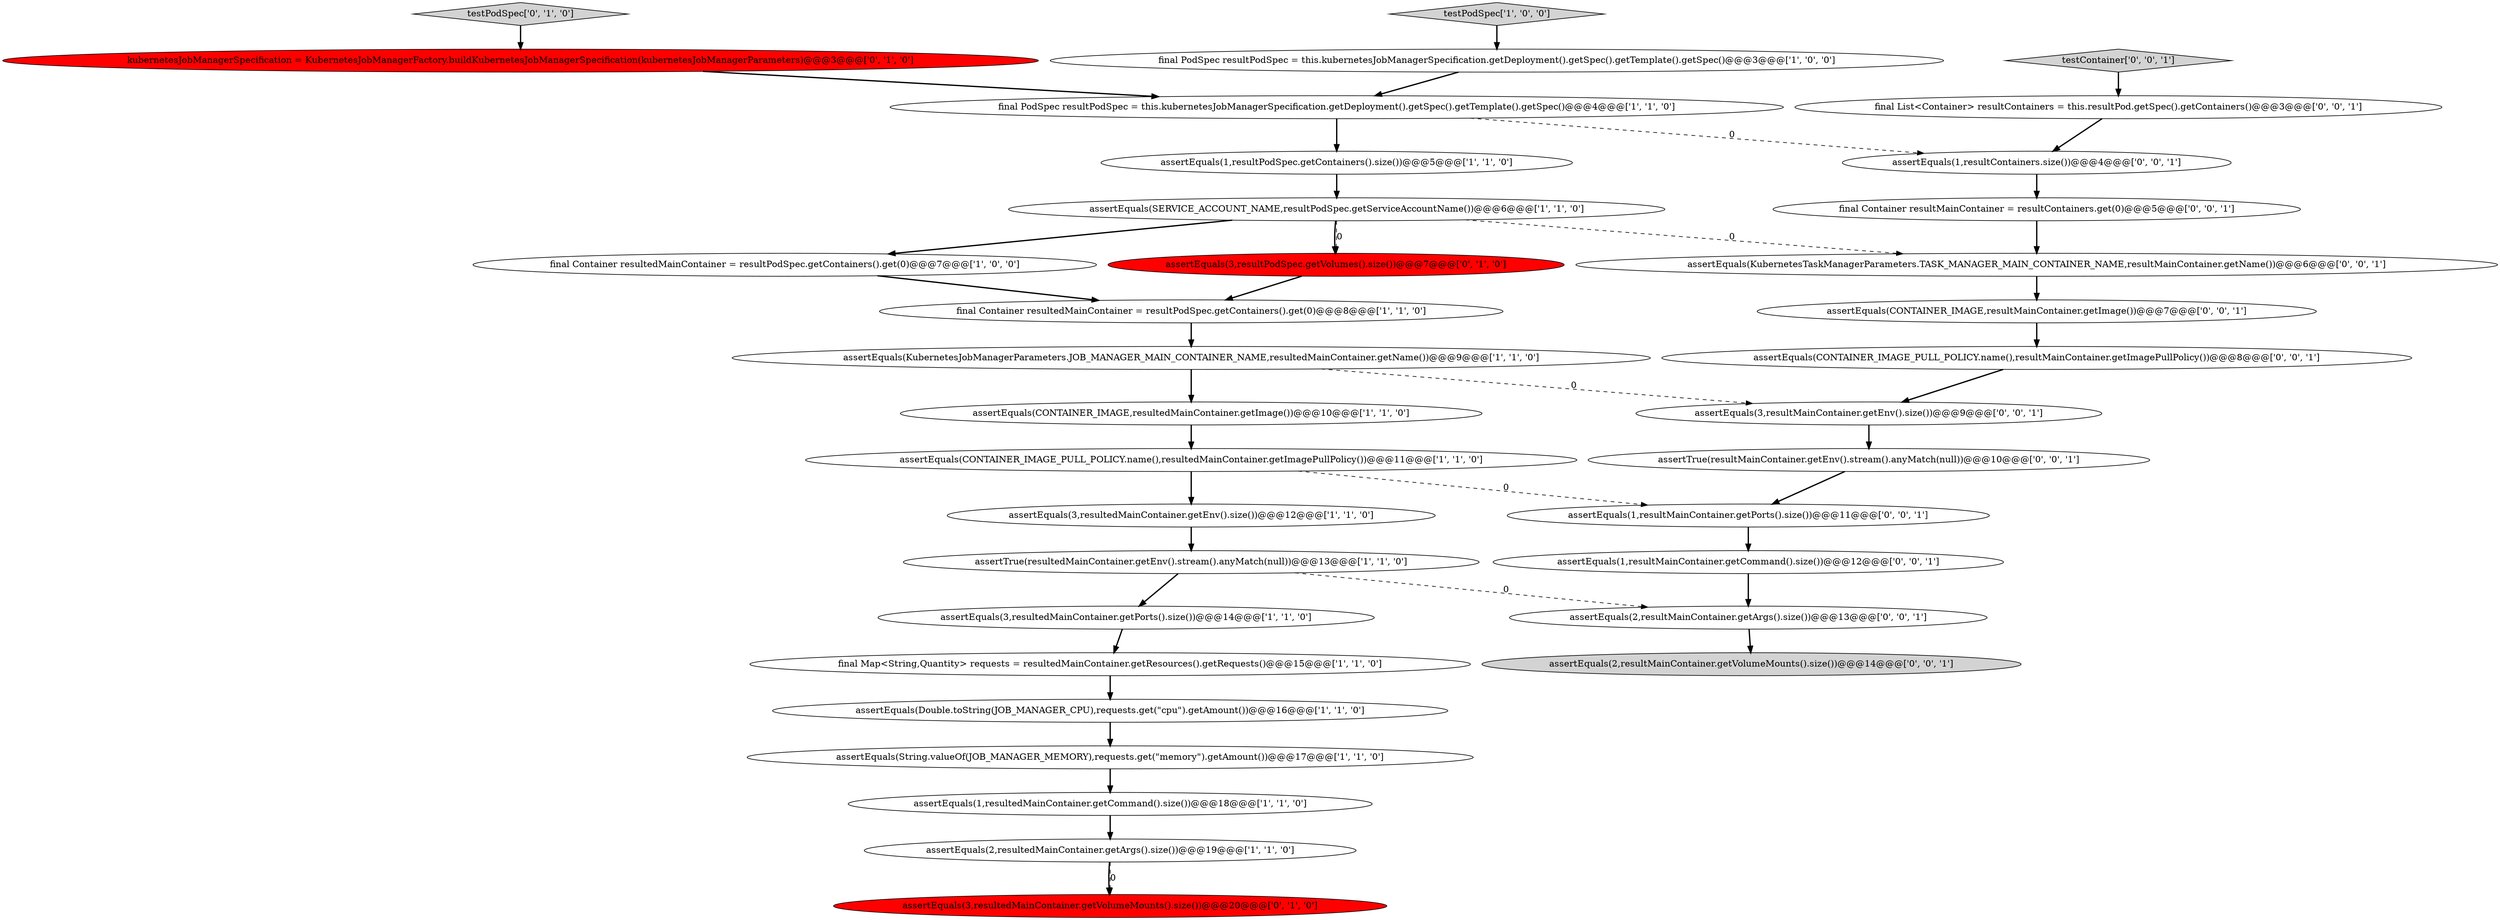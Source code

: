 digraph {
8 [style = filled, label = "final Container resultedMainContainer = resultPodSpec.getContainers().get(0)@@@7@@@['1', '0', '0']", fillcolor = white, shape = ellipse image = "AAA0AAABBB1BBB"];
20 [style = filled, label = "assertEquals(3,resultPodSpec.getVolumes().size())@@@7@@@['0', '1', '0']", fillcolor = red, shape = ellipse image = "AAA1AAABBB2BBB"];
15 [style = filled, label = "final Container resultedMainContainer = resultPodSpec.getContainers().get(0)@@@8@@@['1', '1', '0']", fillcolor = white, shape = ellipse image = "AAA0AAABBB1BBB"];
28 [style = filled, label = "assertEquals(2,resultMainContainer.getArgs().size())@@@13@@@['0', '0', '1']", fillcolor = white, shape = ellipse image = "AAA0AAABBB3BBB"];
19 [style = filled, label = "testPodSpec['0', '1', '0']", fillcolor = lightgray, shape = diamond image = "AAA0AAABBB2BBB"];
11 [style = filled, label = "assertEquals(CONTAINER_IMAGE_PULL_POLICY.name(),resultedMainContainer.getImagePullPolicy())@@@11@@@['1', '1', '0']", fillcolor = white, shape = ellipse image = "AAA0AAABBB1BBB"];
23 [style = filled, label = "final Container resultMainContainer = resultContainers.get(0)@@@5@@@['0', '0', '1']", fillcolor = white, shape = ellipse image = "AAA0AAABBB3BBB"];
34 [style = filled, label = "assertEquals(KubernetesTaskManagerParameters.TASK_MANAGER_MAIN_CONTAINER_NAME,resultMainContainer.getName())@@@6@@@['0', '0', '1']", fillcolor = white, shape = ellipse image = "AAA0AAABBB3BBB"];
24 [style = filled, label = "assertEquals(1,resultContainers.size())@@@4@@@['0', '0', '1']", fillcolor = white, shape = ellipse image = "AAA0AAABBB3BBB"];
22 [style = filled, label = "testContainer['0', '0', '1']", fillcolor = lightgray, shape = diamond image = "AAA0AAABBB3BBB"];
4 [style = filled, label = "assertEquals(1,resultedMainContainer.getCommand().size())@@@18@@@['1', '1', '0']", fillcolor = white, shape = ellipse image = "AAA0AAABBB1BBB"];
0 [style = filled, label = "assertEquals(KubernetesJobManagerParameters.JOB_MANAGER_MAIN_CONTAINER_NAME,resultedMainContainer.getName())@@@9@@@['1', '1', '0']", fillcolor = white, shape = ellipse image = "AAA0AAABBB1BBB"];
6 [style = filled, label = "assertEquals(CONTAINER_IMAGE,resultedMainContainer.getImage())@@@10@@@['1', '1', '0']", fillcolor = white, shape = ellipse image = "AAA0AAABBB1BBB"];
5 [style = filled, label = "testPodSpec['1', '0', '0']", fillcolor = lightgray, shape = diamond image = "AAA0AAABBB1BBB"];
33 [style = filled, label = "assertEquals(CONTAINER_IMAGE,resultMainContainer.getImage())@@@7@@@['0', '0', '1']", fillcolor = white, shape = ellipse image = "AAA0AAABBB3BBB"];
1 [style = filled, label = "assertEquals(1,resultPodSpec.getContainers().size())@@@5@@@['1', '1', '0']", fillcolor = white, shape = ellipse image = "AAA0AAABBB1BBB"];
3 [style = filled, label = "assertTrue(resultedMainContainer.getEnv().stream().anyMatch(null))@@@13@@@['1', '1', '0']", fillcolor = white, shape = ellipse image = "AAA0AAABBB1BBB"];
12 [style = filled, label = "final Map<String,Quantity> requests = resultedMainContainer.getResources().getRequests()@@@15@@@['1', '1', '0']", fillcolor = white, shape = ellipse image = "AAA0AAABBB1BBB"];
14 [style = filled, label = "assertEquals(Double.toString(JOB_MANAGER_CPU),requests.get(\"cpu\").getAmount())@@@16@@@['1', '1', '0']", fillcolor = white, shape = ellipse image = "AAA0AAABBB1BBB"];
30 [style = filled, label = "assertEquals(3,resultMainContainer.getEnv().size())@@@9@@@['0', '0', '1']", fillcolor = white, shape = ellipse image = "AAA0AAABBB3BBB"];
7 [style = filled, label = "final PodSpec resultPodSpec = this.kubernetesJobManagerSpecification.getDeployment().getSpec().getTemplate().getSpec()@@@3@@@['1', '0', '0']", fillcolor = white, shape = ellipse image = "AAA0AAABBB1BBB"];
16 [style = filled, label = "final PodSpec resultPodSpec = this.kubernetesJobManagerSpecification.getDeployment().getSpec().getTemplate().getSpec()@@@4@@@['1', '1', '0']", fillcolor = white, shape = ellipse image = "AAA0AAABBB1BBB"];
10 [style = filled, label = "assertEquals(SERVICE_ACCOUNT_NAME,resultPodSpec.getServiceAccountName())@@@6@@@['1', '1', '0']", fillcolor = white, shape = ellipse image = "AAA0AAABBB1BBB"];
2 [style = filled, label = "assertEquals(2,resultedMainContainer.getArgs().size())@@@19@@@['1', '1', '0']", fillcolor = white, shape = ellipse image = "AAA0AAABBB1BBB"];
29 [style = filled, label = "assertEquals(1,resultMainContainer.getCommand().size())@@@12@@@['0', '0', '1']", fillcolor = white, shape = ellipse image = "AAA0AAABBB3BBB"];
25 [style = filled, label = "final List<Container> resultContainers = this.resultPod.getSpec().getContainers()@@@3@@@['0', '0', '1']", fillcolor = white, shape = ellipse image = "AAA0AAABBB3BBB"];
27 [style = filled, label = "assertEquals(1,resultMainContainer.getPorts().size())@@@11@@@['0', '0', '1']", fillcolor = white, shape = ellipse image = "AAA0AAABBB3BBB"];
31 [style = filled, label = "assertEquals(CONTAINER_IMAGE_PULL_POLICY.name(),resultMainContainer.getImagePullPolicy())@@@8@@@['0', '0', '1']", fillcolor = white, shape = ellipse image = "AAA0AAABBB3BBB"];
26 [style = filled, label = "assertEquals(2,resultMainContainer.getVolumeMounts().size())@@@14@@@['0', '0', '1']", fillcolor = lightgray, shape = ellipse image = "AAA0AAABBB3BBB"];
32 [style = filled, label = "assertTrue(resultMainContainer.getEnv().stream().anyMatch(null))@@@10@@@['0', '0', '1']", fillcolor = white, shape = ellipse image = "AAA0AAABBB3BBB"];
9 [style = filled, label = "assertEquals(3,resultedMainContainer.getEnv().size())@@@12@@@['1', '1', '0']", fillcolor = white, shape = ellipse image = "AAA0AAABBB1BBB"];
13 [style = filled, label = "assertEquals(String.valueOf(JOB_MANAGER_MEMORY),requests.get(\"memory\").getAmount())@@@17@@@['1', '1', '0']", fillcolor = white, shape = ellipse image = "AAA0AAABBB1BBB"];
21 [style = filled, label = "kubernetesJobManagerSpecification = KubernetesJobManagerFactory.buildKubernetesJobManagerSpecification(kubernetesJobManagerParameters)@@@3@@@['0', '1', '0']", fillcolor = red, shape = ellipse image = "AAA1AAABBB2BBB"];
18 [style = filled, label = "assertEquals(3,resultedMainContainer.getVolumeMounts().size())@@@20@@@['0', '1', '0']", fillcolor = red, shape = ellipse image = "AAA1AAABBB2BBB"];
17 [style = filled, label = "assertEquals(3,resultedMainContainer.getPorts().size())@@@14@@@['1', '1', '0']", fillcolor = white, shape = ellipse image = "AAA0AAABBB1BBB"];
22->25 [style = bold, label=""];
10->20 [style = bold, label=""];
3->28 [style = dashed, label="0"];
8->15 [style = bold, label=""];
0->6 [style = bold, label=""];
16->24 [style = dashed, label="0"];
10->34 [style = dashed, label="0"];
34->33 [style = bold, label=""];
2->18 [style = bold, label=""];
30->32 [style = bold, label=""];
32->27 [style = bold, label=""];
28->26 [style = bold, label=""];
4->2 [style = bold, label=""];
11->9 [style = bold, label=""];
24->23 [style = bold, label=""];
29->28 [style = bold, label=""];
25->24 [style = bold, label=""];
17->12 [style = bold, label=""];
10->8 [style = bold, label=""];
16->1 [style = bold, label=""];
6->11 [style = bold, label=""];
15->0 [style = bold, label=""];
7->16 [style = bold, label=""];
31->30 [style = bold, label=""];
12->14 [style = bold, label=""];
0->30 [style = dashed, label="0"];
2->18 [style = dashed, label="0"];
21->16 [style = bold, label=""];
23->34 [style = bold, label=""];
9->3 [style = bold, label=""];
3->17 [style = bold, label=""];
5->7 [style = bold, label=""];
33->31 [style = bold, label=""];
10->20 [style = dashed, label="0"];
11->27 [style = dashed, label="0"];
14->13 [style = bold, label=""];
27->29 [style = bold, label=""];
1->10 [style = bold, label=""];
20->15 [style = bold, label=""];
13->4 [style = bold, label=""];
19->21 [style = bold, label=""];
}
